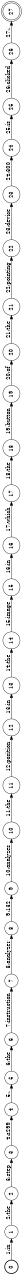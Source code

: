 digraph FST {
rankdir = LR;
size = "8.5,11";
label = "";
center = 1;
orientation = Landscape;
ranksep = "0.4";
nodesep = "0.25";
0 [label = "0", shape = circle, style = bold, fontsize = 14]
	0 -> 1 [label = "1:in", fontsize = 14];
1 [label = "1", shape = circle, style = solid, fontsize = 14]
	1 -> 2 [label = "2:the", fontsize = 14];
2 [label = "2", shape = circle, style = solid, fontsize = 14]
	2 -> 3 [label = "3:step", fontsize = 14];
3 [label = "3", shape = circle, style = solid, fontsize = 14]
	3 -> 4 [label = "4:s299", fontsize = 14];
4 [label = "4", shape = circle, style = solid, fontsize = 14]
	4 -> 5 [label = "5:,", fontsize = 14];
5 [label = "5", shape = circle, style = solid, fontsize = 14]
	5 -> 6 [label = "6:the", fontsize = 14];
6 [label = "6", shape = circle, style = solid, fontsize = 14]
	6 -> 7 [label = "7:instruction", fontsize = 14];
7 [label = "7", shape = circle, style = solid, fontsize = 14]
	7 -> 8 [label = "8:analyzer", fontsize = 14];
8 [label = "8", shape = circle, style = solid, fontsize = 14]
	8 -> 9 [label = "9:132", fontsize = 14];
9 [label = "9", shape = circle, style = solid, fontsize = 14]
	9 -> 10 [label = "10:analyzes", fontsize = 14];
10 [label = "10", shape = circle, style = solid, fontsize = 14]
	10 -> 11 [label = "11:the", fontsize = 14];
11 [label = "11", shape = circle, style = solid, fontsize = 14]
	11 -> 12 [label = "12:position", fontsize = 14];
12 [label = "12", shape = circle, style = solid, fontsize = 14]
	12 -> 13 [label = "13:in", fontsize = 14];
13 [label = "13", shape = circle, style = solid, fontsize = 14]
	13 -> 14 [label = "14:the", fontsize = 14];
14 [label = "14", shape = circle, style = solid, fontsize = 14]
	14 -> 15 [label = "15:image", fontsize = 14];
15 [label = "15", shape = circle, style = solid, fontsize = 14]
	15 -> 16 [label = "16:in", fontsize = 14];
16 [label = "16", shape = circle, style = solid, fontsize = 14]
	16 -> 17 [label = "17:which", fontsize = 14];
17 [label = "17", shape = circle, style = solid, fontsize = 14]
	17 -> 18 [label = "18:the", fontsize = 14];
18 [label = "18", shape = circle, style = solid, fontsize = 14]
	18 -> 19 [label = "19:button", fontsize = 14];
19 [label = "19", shape = circle, style = solid, fontsize = 14]
	19 -> 20 [label = "20:of", fontsize = 14];
20 [label = "20", shape = circle, style = solid, fontsize = 14]
	20 -> 21 [label = "21:the", fontsize = 14];
21 [label = "21", shape = circle, style = solid, fontsize = 14]
	21 -> 22 [label = "22:pointing", fontsize = 14];
22 [label = "22", shape = circle, style = solid, fontsize = 14]
	22 -> 23 [label = "23:device", fontsize = 14];
23 [label = "23", shape = circle, style = solid, fontsize = 14]
	23 -> 24 [label = "24:300", fontsize = 14];
24 [label = "24", shape = circle, style = solid, fontsize = 14]
	24 -> 25 [label = "25:is", fontsize = 14];
25 [label = "25", shape = circle, style = solid, fontsize = 14]
	25 -> 26 [label = "26:clicked", fontsize = 14];
26 [label = "26", shape = circle, style = solid, fontsize = 14]
	26 -> 27 [label = "27:.", fontsize = 14];
27 [label = "27", shape = doublecircle, style = solid, fontsize = 14]
}
